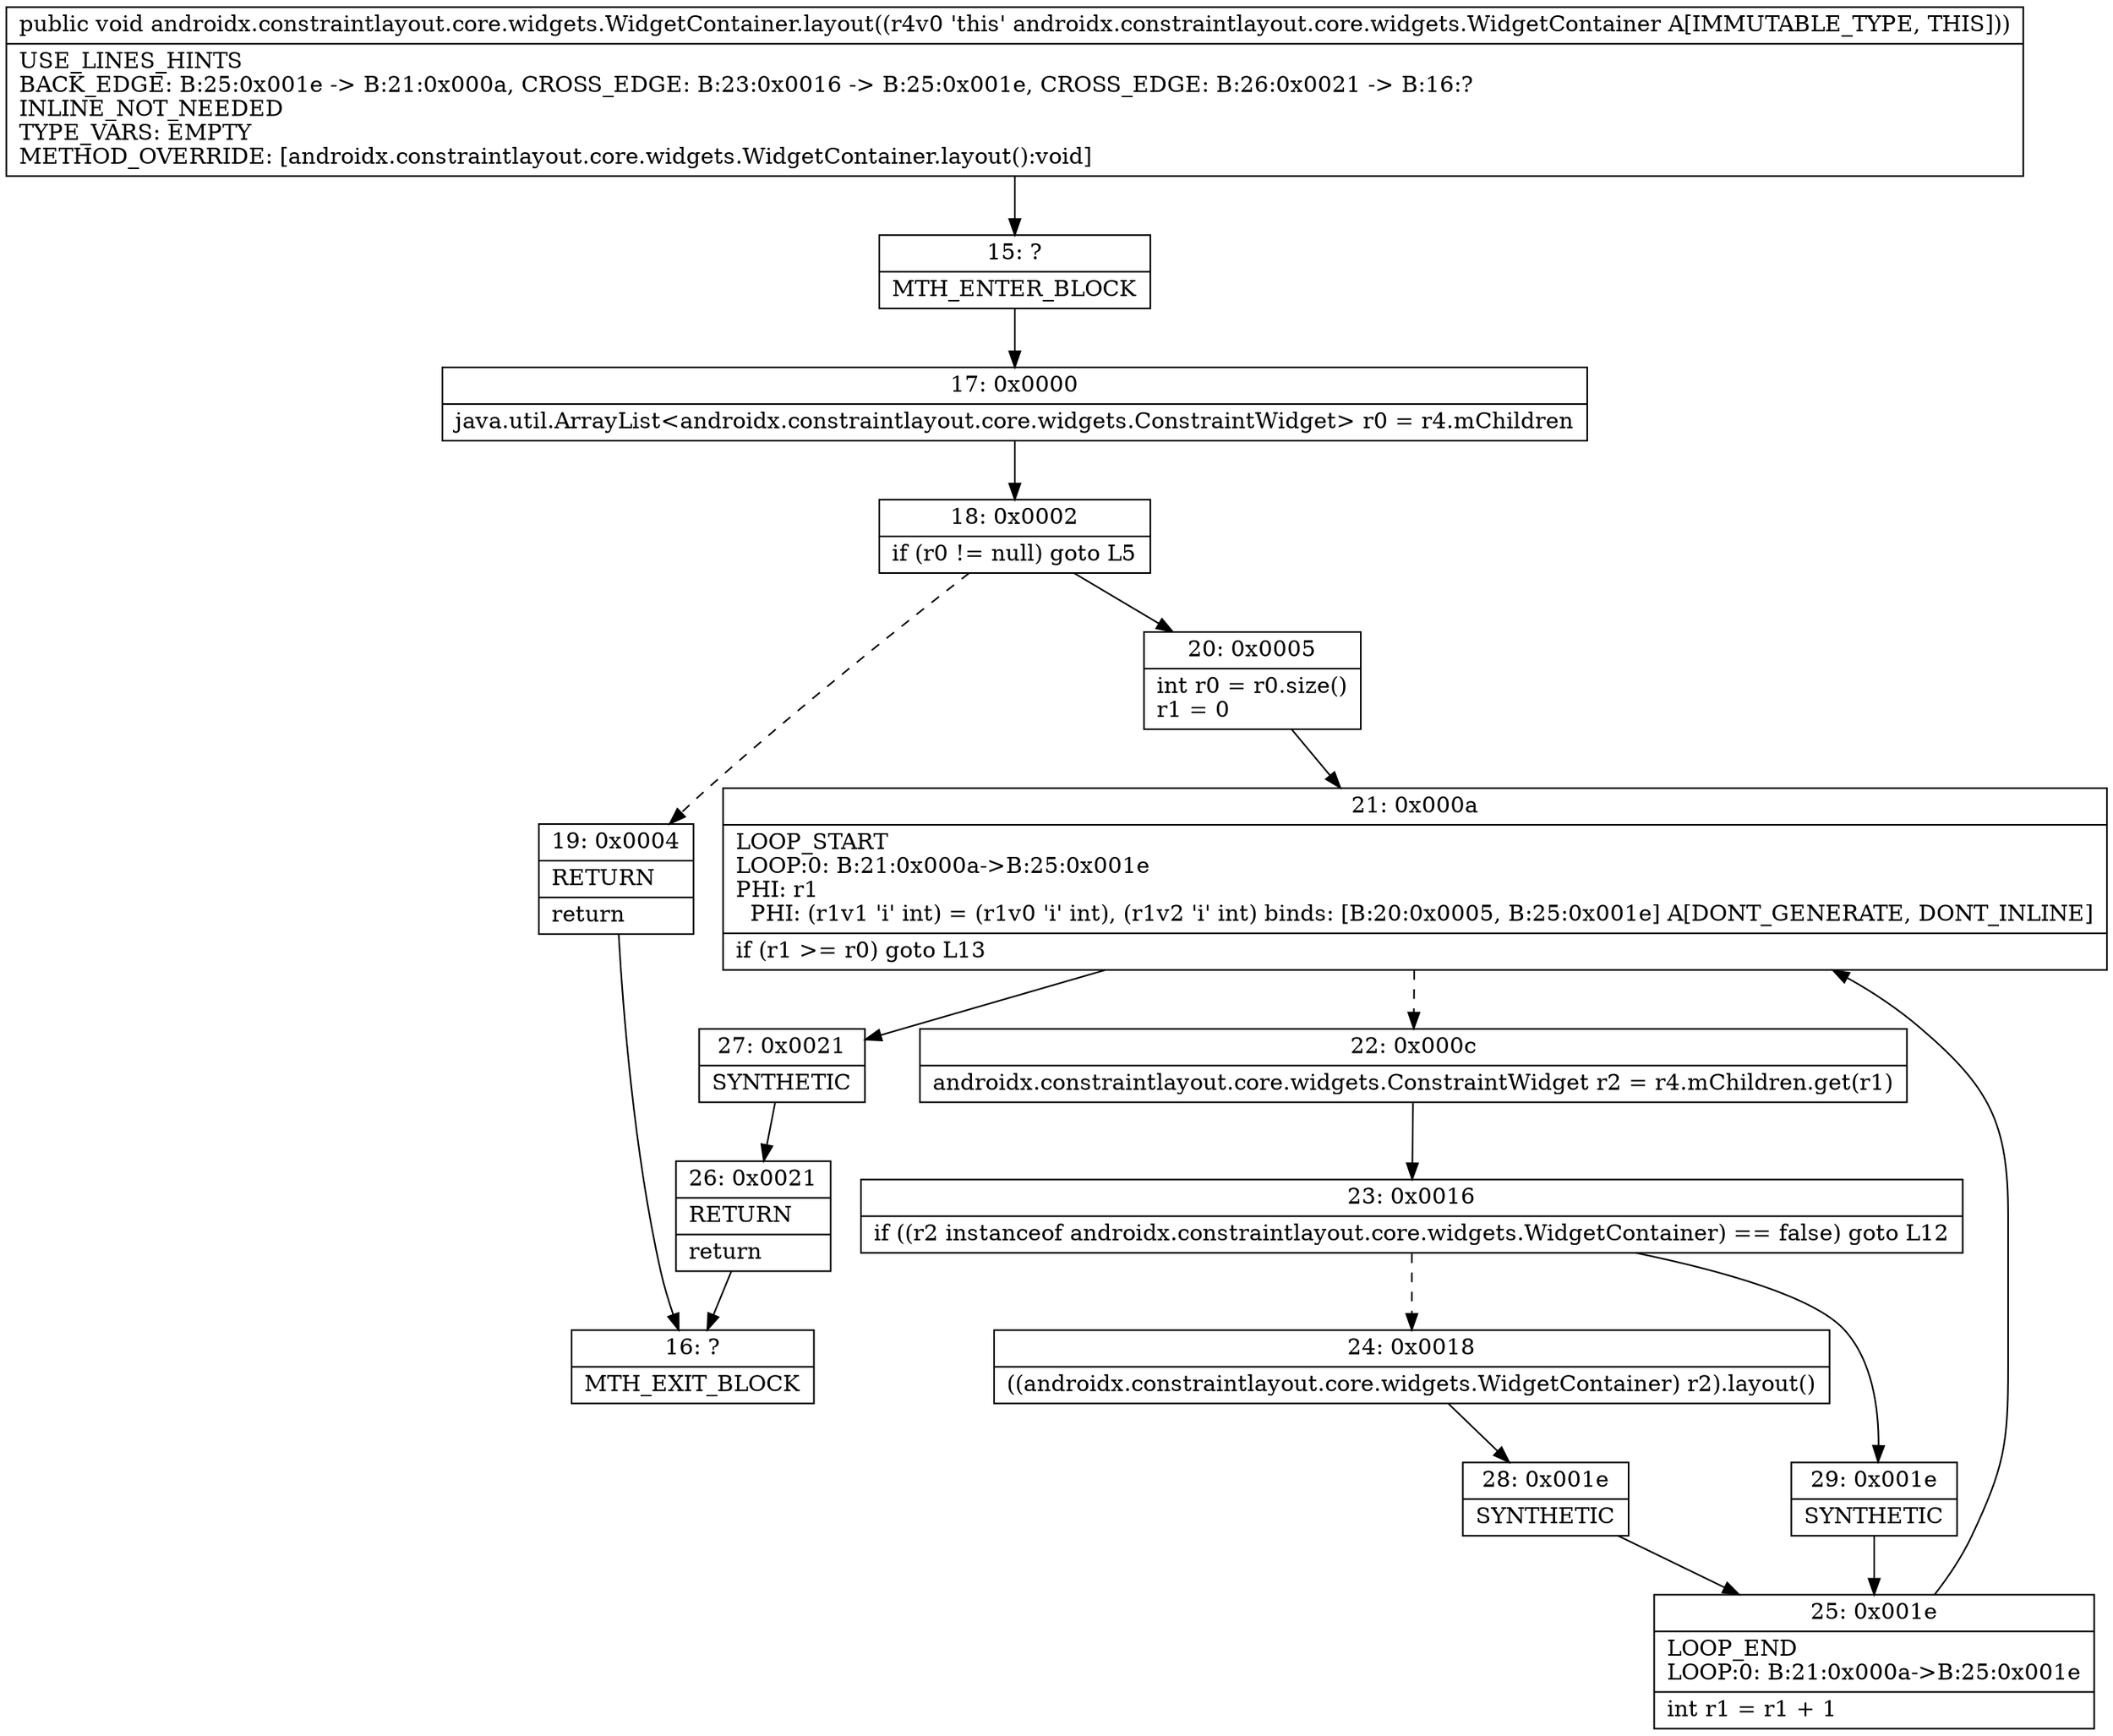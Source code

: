digraph "CFG forandroidx.constraintlayout.core.widgets.WidgetContainer.layout()V" {
Node_15 [shape=record,label="{15\:\ ?|MTH_ENTER_BLOCK\l}"];
Node_17 [shape=record,label="{17\:\ 0x0000|java.util.ArrayList\<androidx.constraintlayout.core.widgets.ConstraintWidget\> r0 = r4.mChildren\l}"];
Node_18 [shape=record,label="{18\:\ 0x0002|if (r0 != null) goto L5\l}"];
Node_19 [shape=record,label="{19\:\ 0x0004|RETURN\l|return\l}"];
Node_16 [shape=record,label="{16\:\ ?|MTH_EXIT_BLOCK\l}"];
Node_20 [shape=record,label="{20\:\ 0x0005|int r0 = r0.size()\lr1 = 0\l}"];
Node_21 [shape=record,label="{21\:\ 0x000a|LOOP_START\lLOOP:0: B:21:0x000a\-\>B:25:0x001e\lPHI: r1 \l  PHI: (r1v1 'i' int) = (r1v0 'i' int), (r1v2 'i' int) binds: [B:20:0x0005, B:25:0x001e] A[DONT_GENERATE, DONT_INLINE]\l|if (r1 \>= r0) goto L13\l}"];
Node_22 [shape=record,label="{22\:\ 0x000c|androidx.constraintlayout.core.widgets.ConstraintWidget r2 = r4.mChildren.get(r1)\l}"];
Node_23 [shape=record,label="{23\:\ 0x0016|if ((r2 instanceof androidx.constraintlayout.core.widgets.WidgetContainer) == false) goto L12\l}"];
Node_24 [shape=record,label="{24\:\ 0x0018|((androidx.constraintlayout.core.widgets.WidgetContainer) r2).layout()\l}"];
Node_28 [shape=record,label="{28\:\ 0x001e|SYNTHETIC\l}"];
Node_25 [shape=record,label="{25\:\ 0x001e|LOOP_END\lLOOP:0: B:21:0x000a\-\>B:25:0x001e\l|int r1 = r1 + 1\l}"];
Node_29 [shape=record,label="{29\:\ 0x001e|SYNTHETIC\l}"];
Node_27 [shape=record,label="{27\:\ 0x0021|SYNTHETIC\l}"];
Node_26 [shape=record,label="{26\:\ 0x0021|RETURN\l|return\l}"];
MethodNode[shape=record,label="{public void androidx.constraintlayout.core.widgets.WidgetContainer.layout((r4v0 'this' androidx.constraintlayout.core.widgets.WidgetContainer A[IMMUTABLE_TYPE, THIS]))  | USE_LINES_HINTS\lBACK_EDGE: B:25:0x001e \-\> B:21:0x000a, CROSS_EDGE: B:23:0x0016 \-\> B:25:0x001e, CROSS_EDGE: B:26:0x0021 \-\> B:16:?\lINLINE_NOT_NEEDED\lTYPE_VARS: EMPTY\lMETHOD_OVERRIDE: [androidx.constraintlayout.core.widgets.WidgetContainer.layout():void]\l}"];
MethodNode -> Node_15;Node_15 -> Node_17;
Node_17 -> Node_18;
Node_18 -> Node_19[style=dashed];
Node_18 -> Node_20;
Node_19 -> Node_16;
Node_20 -> Node_21;
Node_21 -> Node_22[style=dashed];
Node_21 -> Node_27;
Node_22 -> Node_23;
Node_23 -> Node_24[style=dashed];
Node_23 -> Node_29;
Node_24 -> Node_28;
Node_28 -> Node_25;
Node_25 -> Node_21;
Node_29 -> Node_25;
Node_27 -> Node_26;
Node_26 -> Node_16;
}

